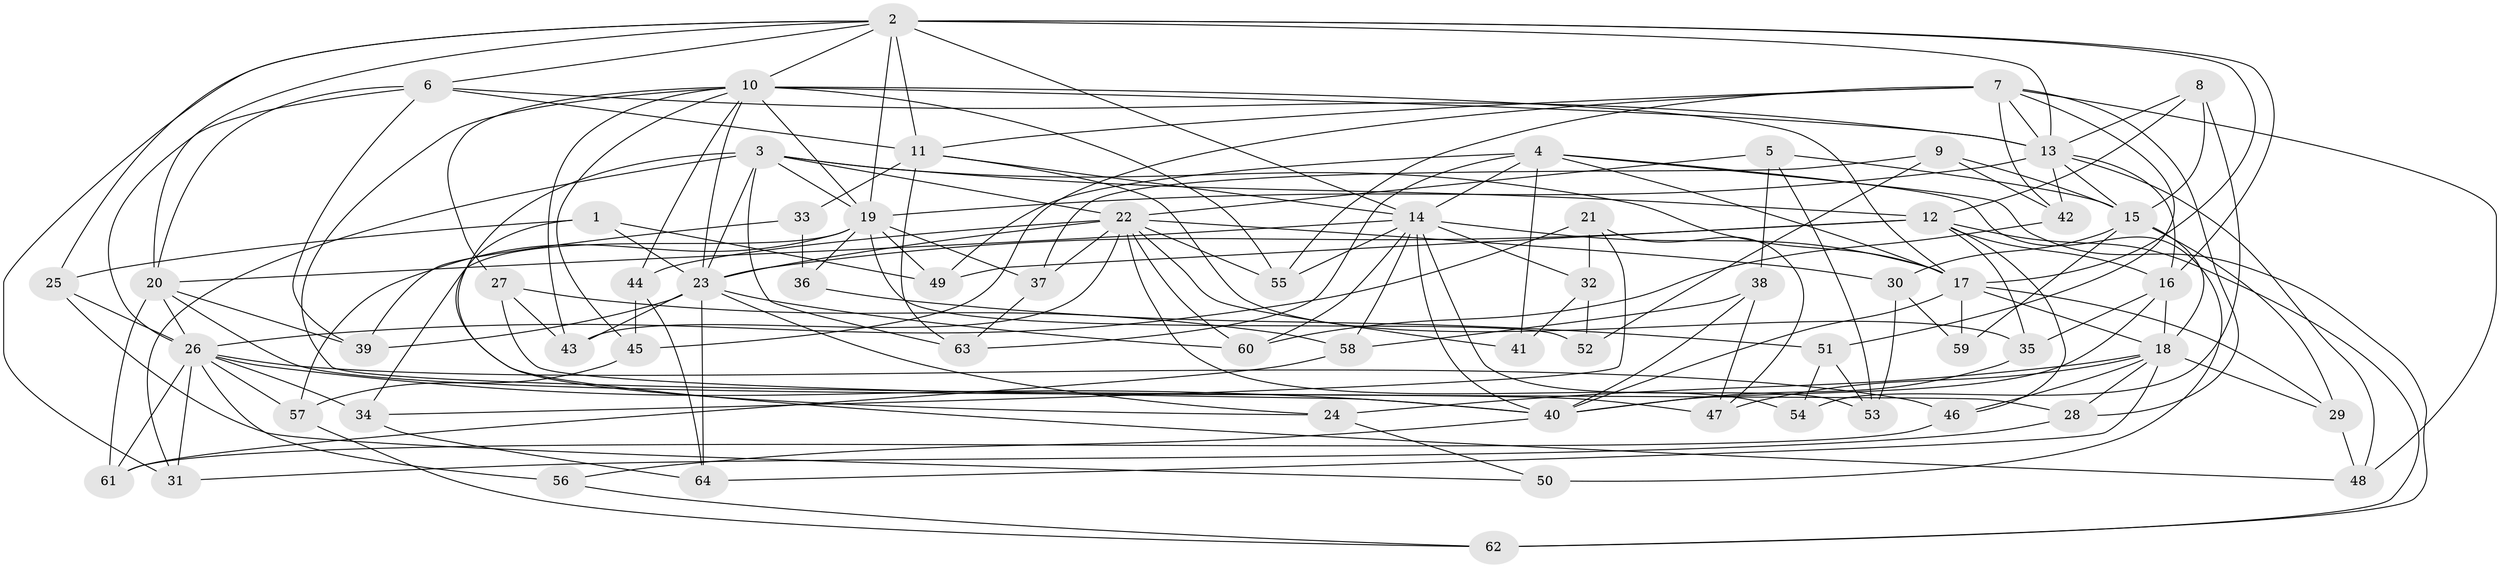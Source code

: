 // original degree distribution, {4: 1.0}
// Generated by graph-tools (version 1.1) at 2025/37/03/09/25 02:37:48]
// undirected, 64 vertices, 172 edges
graph export_dot {
graph [start="1"]
  node [color=gray90,style=filled];
  1;
  2;
  3;
  4;
  5;
  6;
  7;
  8;
  9;
  10;
  11;
  12;
  13;
  14;
  15;
  16;
  17;
  18;
  19;
  20;
  21;
  22;
  23;
  24;
  25;
  26;
  27;
  28;
  29;
  30;
  31;
  32;
  33;
  34;
  35;
  36;
  37;
  38;
  39;
  40;
  41;
  42;
  43;
  44;
  45;
  46;
  47;
  48;
  49;
  50;
  51;
  52;
  53;
  54;
  55;
  56;
  57;
  58;
  59;
  60;
  61;
  62;
  63;
  64;
  1 -- 23 [weight=1.0];
  1 -- 25 [weight=1.0];
  1 -- 48 [weight=1.0];
  1 -- 49 [weight=1.0];
  2 -- 6 [weight=1.0];
  2 -- 10 [weight=1.0];
  2 -- 11 [weight=1.0];
  2 -- 13 [weight=1.0];
  2 -- 14 [weight=1.0];
  2 -- 16 [weight=1.0];
  2 -- 17 [weight=2.0];
  2 -- 19 [weight=1.0];
  2 -- 20 [weight=1.0];
  2 -- 25 [weight=1.0];
  2 -- 31 [weight=1.0];
  3 -- 12 [weight=1.0];
  3 -- 17 [weight=1.0];
  3 -- 19 [weight=1.0];
  3 -- 22 [weight=1.0];
  3 -- 23 [weight=1.0];
  3 -- 24 [weight=1.0];
  3 -- 31 [weight=1.0];
  3 -- 63 [weight=1.0];
  4 -- 14 [weight=2.0];
  4 -- 17 [weight=1.0];
  4 -- 41 [weight=2.0];
  4 -- 49 [weight=1.0];
  4 -- 50 [weight=2.0];
  4 -- 62 [weight=1.0];
  4 -- 63 [weight=1.0];
  5 -- 15 [weight=1.0];
  5 -- 22 [weight=1.0];
  5 -- 38 [weight=1.0];
  5 -- 53 [weight=1.0];
  6 -- 11 [weight=1.0];
  6 -- 13 [weight=2.0];
  6 -- 20 [weight=2.0];
  6 -- 26 [weight=1.0];
  6 -- 39 [weight=1.0];
  7 -- 11 [weight=1.0];
  7 -- 13 [weight=1.0];
  7 -- 28 [weight=1.0];
  7 -- 42 [weight=1.0];
  7 -- 45 [weight=1.0];
  7 -- 48 [weight=1.0];
  7 -- 51 [weight=1.0];
  7 -- 55 [weight=1.0];
  8 -- 12 [weight=1.0];
  8 -- 13 [weight=1.0];
  8 -- 15 [weight=1.0];
  8 -- 54 [weight=1.0];
  9 -- 15 [weight=1.0];
  9 -- 37 [weight=1.0];
  9 -- 42 [weight=1.0];
  9 -- 52 [weight=1.0];
  10 -- 13 [weight=2.0];
  10 -- 17 [weight=1.0];
  10 -- 19 [weight=1.0];
  10 -- 23 [weight=1.0];
  10 -- 27 [weight=1.0];
  10 -- 28 [weight=1.0];
  10 -- 43 [weight=1.0];
  10 -- 44 [weight=1.0];
  10 -- 45 [weight=1.0];
  10 -- 55 [weight=1.0];
  11 -- 14 [weight=1.0];
  11 -- 33 [weight=2.0];
  11 -- 35 [weight=1.0];
  11 -- 63 [weight=1.0];
  12 -- 16 [weight=1.0];
  12 -- 23 [weight=1.0];
  12 -- 35 [weight=1.0];
  12 -- 46 [weight=1.0];
  12 -- 49 [weight=1.0];
  12 -- 62 [weight=1.0];
  13 -- 15 [weight=1.0];
  13 -- 16 [weight=1.0];
  13 -- 19 [weight=1.0];
  13 -- 42 [weight=1.0];
  13 -- 48 [weight=1.0];
  14 -- 17 [weight=1.0];
  14 -- 20 [weight=1.0];
  14 -- 32 [weight=1.0];
  14 -- 40 [weight=1.0];
  14 -- 53 [weight=1.0];
  14 -- 55 [weight=1.0];
  14 -- 58 [weight=1.0];
  14 -- 60 [weight=1.0];
  15 -- 18 [weight=2.0];
  15 -- 29 [weight=1.0];
  15 -- 30 [weight=1.0];
  15 -- 59 [weight=2.0];
  16 -- 18 [weight=1.0];
  16 -- 35 [weight=1.0];
  16 -- 40 [weight=1.0];
  17 -- 18 [weight=1.0];
  17 -- 29 [weight=1.0];
  17 -- 40 [weight=1.0];
  17 -- 59 [weight=1.0];
  18 -- 24 [weight=1.0];
  18 -- 28 [weight=1.0];
  18 -- 29 [weight=1.0];
  18 -- 46 [weight=1.0];
  18 -- 47 [weight=1.0];
  18 -- 64 [weight=1.0];
  19 -- 34 [weight=1.0];
  19 -- 36 [weight=2.0];
  19 -- 37 [weight=1.0];
  19 -- 49 [weight=1.0];
  19 -- 52 [weight=2.0];
  19 -- 57 [weight=1.0];
  20 -- 26 [weight=1.0];
  20 -- 39 [weight=1.0];
  20 -- 47 [weight=1.0];
  20 -- 61 [weight=1.0];
  21 -- 26 [weight=1.0];
  21 -- 32 [weight=1.0];
  21 -- 34 [weight=1.0];
  21 -- 47 [weight=1.0];
  22 -- 23 [weight=1.0];
  22 -- 30 [weight=1.0];
  22 -- 37 [weight=1.0];
  22 -- 41 [weight=1.0];
  22 -- 43 [weight=1.0];
  22 -- 44 [weight=1.0];
  22 -- 54 [weight=2.0];
  22 -- 55 [weight=1.0];
  22 -- 60 [weight=1.0];
  23 -- 24 [weight=1.0];
  23 -- 39 [weight=1.0];
  23 -- 43 [weight=1.0];
  23 -- 60 [weight=1.0];
  23 -- 64 [weight=1.0];
  24 -- 50 [weight=1.0];
  25 -- 26 [weight=1.0];
  25 -- 50 [weight=1.0];
  26 -- 31 [weight=1.0];
  26 -- 34 [weight=1.0];
  26 -- 40 [weight=1.0];
  26 -- 46 [weight=1.0];
  26 -- 56 [weight=2.0];
  26 -- 57 [weight=1.0];
  26 -- 61 [weight=1.0];
  27 -- 40 [weight=1.0];
  27 -- 43 [weight=1.0];
  27 -- 58 [weight=1.0];
  28 -- 31 [weight=1.0];
  29 -- 48 [weight=1.0];
  30 -- 53 [weight=1.0];
  30 -- 59 [weight=1.0];
  32 -- 41 [weight=1.0];
  32 -- 52 [weight=1.0];
  33 -- 36 [weight=1.0];
  33 -- 39 [weight=1.0];
  34 -- 64 [weight=1.0];
  35 -- 40 [weight=1.0];
  36 -- 51 [weight=1.0];
  37 -- 63 [weight=1.0];
  38 -- 40 [weight=1.0];
  38 -- 47 [weight=1.0];
  38 -- 58 [weight=1.0];
  40 -- 56 [weight=1.0];
  42 -- 60 [weight=1.0];
  44 -- 45 [weight=1.0];
  44 -- 64 [weight=1.0];
  45 -- 57 [weight=1.0];
  46 -- 61 [weight=1.0];
  51 -- 53 [weight=1.0];
  51 -- 54 [weight=1.0];
  56 -- 62 [weight=1.0];
  57 -- 62 [weight=1.0];
  58 -- 61 [weight=1.0];
}
